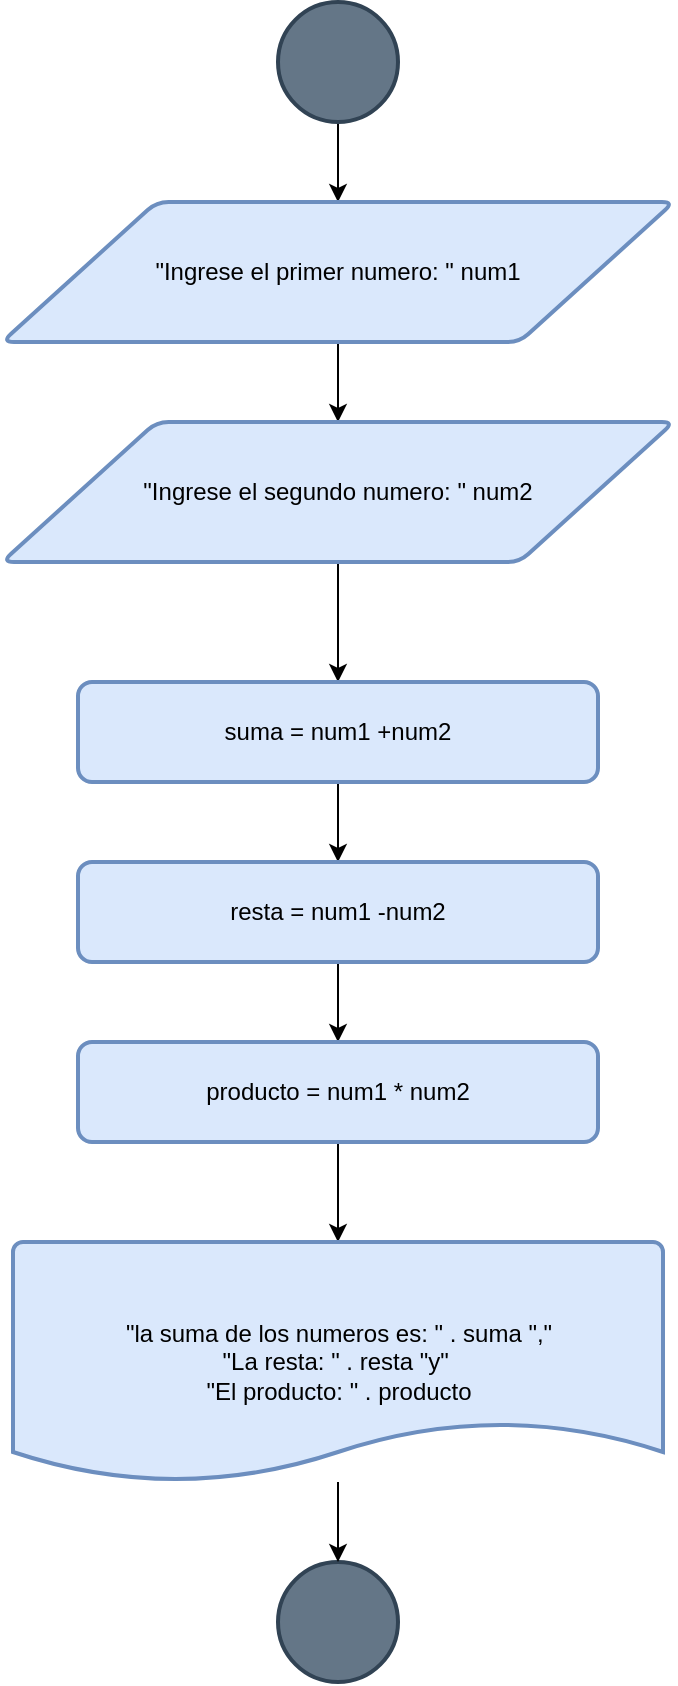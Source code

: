 <mxfile version="21.1.5" type="device">
  <diagram id="C5RBs43oDa-KdzZeNtuy" name="Page-1">
    <mxGraphModel dx="1050" dy="557" grid="1" gridSize="10" guides="1" tooltips="1" connect="1" arrows="1" fold="1" page="1" pageScale="1" pageWidth="827" pageHeight="1169" math="0" shadow="0">
      <root>
        <mxCell id="WIyWlLk6GJQsqaUBKTNV-0" />
        <mxCell id="WIyWlLk6GJQsqaUBKTNV-1" parent="WIyWlLk6GJQsqaUBKTNV-0" />
        <mxCell id="iFD7pqUHEpSrsd63a7Yv-10" style="edgeStyle=orthogonalEdgeStyle;rounded=0;orthogonalLoop=1;jettySize=auto;html=1;entryX=0.5;entryY=0;entryDx=0;entryDy=0;" edge="1" parent="WIyWlLk6GJQsqaUBKTNV-1" source="iFD7pqUHEpSrsd63a7Yv-1" target="iFD7pqUHEpSrsd63a7Yv-3">
          <mxGeometry relative="1" as="geometry" />
        </mxCell>
        <mxCell id="iFD7pqUHEpSrsd63a7Yv-1" value="" style="strokeWidth=2;html=1;shape=mxgraph.flowchart.start_2;whiteSpace=wrap;fillColor=#647687;fontColor=#ffffff;strokeColor=#314354;" vertex="1" parent="WIyWlLk6GJQsqaUBKTNV-1">
          <mxGeometry x="370" y="50" width="60" height="60" as="geometry" />
        </mxCell>
        <mxCell id="iFD7pqUHEpSrsd63a7Yv-2" value="" style="strokeWidth=2;html=1;shape=mxgraph.flowchart.start_2;whiteSpace=wrap;fillColor=#647687;fontColor=#ffffff;strokeColor=#314354;" vertex="1" parent="WIyWlLk6GJQsqaUBKTNV-1">
          <mxGeometry x="370" y="830" width="60" height="60" as="geometry" />
        </mxCell>
        <mxCell id="iFD7pqUHEpSrsd63a7Yv-11" style="edgeStyle=orthogonalEdgeStyle;rounded=0;orthogonalLoop=1;jettySize=auto;html=1;" edge="1" parent="WIyWlLk6GJQsqaUBKTNV-1" source="iFD7pqUHEpSrsd63a7Yv-3" target="iFD7pqUHEpSrsd63a7Yv-4">
          <mxGeometry relative="1" as="geometry" />
        </mxCell>
        <mxCell id="iFD7pqUHEpSrsd63a7Yv-3" value="&quot;Ingrese el primer numero: &quot; num1" style="shape=parallelogram;html=1;strokeWidth=2;perimeter=parallelogramPerimeter;whiteSpace=wrap;rounded=1;arcSize=12;size=0.23;fillColor=#dae8fc;strokeColor=#6c8ebf;" vertex="1" parent="WIyWlLk6GJQsqaUBKTNV-1">
          <mxGeometry x="232" y="150" width="336" height="70" as="geometry" />
        </mxCell>
        <mxCell id="iFD7pqUHEpSrsd63a7Yv-12" style="edgeStyle=orthogonalEdgeStyle;rounded=0;orthogonalLoop=1;jettySize=auto;html=1;" edge="1" parent="WIyWlLk6GJQsqaUBKTNV-1" source="iFD7pqUHEpSrsd63a7Yv-4" target="iFD7pqUHEpSrsd63a7Yv-5">
          <mxGeometry relative="1" as="geometry" />
        </mxCell>
        <mxCell id="iFD7pqUHEpSrsd63a7Yv-4" value="&quot;Ingrese el segundo numero: &quot; num2" style="shape=parallelogram;html=1;strokeWidth=2;perimeter=parallelogramPerimeter;whiteSpace=wrap;rounded=1;arcSize=12;size=0.23;fillColor=#dae8fc;strokeColor=#6c8ebf;" vertex="1" parent="WIyWlLk6GJQsqaUBKTNV-1">
          <mxGeometry x="232" y="260" width="336" height="70" as="geometry" />
        </mxCell>
        <mxCell id="iFD7pqUHEpSrsd63a7Yv-13" style="edgeStyle=orthogonalEdgeStyle;rounded=0;orthogonalLoop=1;jettySize=auto;html=1;" edge="1" parent="WIyWlLk6GJQsqaUBKTNV-1" source="iFD7pqUHEpSrsd63a7Yv-5" target="iFD7pqUHEpSrsd63a7Yv-6">
          <mxGeometry relative="1" as="geometry" />
        </mxCell>
        <mxCell id="iFD7pqUHEpSrsd63a7Yv-5" value="suma = num1 +num2" style="rounded=1;whiteSpace=wrap;html=1;absoluteArcSize=1;arcSize=14;strokeWidth=2;fillColor=#dae8fc;strokeColor=#6c8ebf;" vertex="1" parent="WIyWlLk6GJQsqaUBKTNV-1">
          <mxGeometry x="270" y="390" width="260" height="50" as="geometry" />
        </mxCell>
        <mxCell id="iFD7pqUHEpSrsd63a7Yv-14" style="edgeStyle=orthogonalEdgeStyle;rounded=0;orthogonalLoop=1;jettySize=auto;html=1;" edge="1" parent="WIyWlLk6GJQsqaUBKTNV-1" source="iFD7pqUHEpSrsd63a7Yv-6" target="iFD7pqUHEpSrsd63a7Yv-7">
          <mxGeometry relative="1" as="geometry" />
        </mxCell>
        <mxCell id="iFD7pqUHEpSrsd63a7Yv-6" value="resta = num1 -num2" style="rounded=1;whiteSpace=wrap;html=1;absoluteArcSize=1;arcSize=14;strokeWidth=2;fillColor=#dae8fc;strokeColor=#6c8ebf;" vertex="1" parent="WIyWlLk6GJQsqaUBKTNV-1">
          <mxGeometry x="270" y="480" width="260" height="50" as="geometry" />
        </mxCell>
        <mxCell id="iFD7pqUHEpSrsd63a7Yv-15" style="edgeStyle=orthogonalEdgeStyle;rounded=0;orthogonalLoop=1;jettySize=auto;html=1;" edge="1" parent="WIyWlLk6GJQsqaUBKTNV-1" source="iFD7pqUHEpSrsd63a7Yv-7" target="iFD7pqUHEpSrsd63a7Yv-9">
          <mxGeometry relative="1" as="geometry" />
        </mxCell>
        <mxCell id="iFD7pqUHEpSrsd63a7Yv-7" value="producto = num1 * num2" style="rounded=1;whiteSpace=wrap;html=1;absoluteArcSize=1;arcSize=14;strokeWidth=2;fillColor=#dae8fc;strokeColor=#6c8ebf;" vertex="1" parent="WIyWlLk6GJQsqaUBKTNV-1">
          <mxGeometry x="270" y="570" width="260" height="50" as="geometry" />
        </mxCell>
        <mxCell id="iFD7pqUHEpSrsd63a7Yv-16" style="edgeStyle=orthogonalEdgeStyle;rounded=0;orthogonalLoop=1;jettySize=auto;html=1;" edge="1" parent="WIyWlLk6GJQsqaUBKTNV-1" source="iFD7pqUHEpSrsd63a7Yv-9" target="iFD7pqUHEpSrsd63a7Yv-2">
          <mxGeometry relative="1" as="geometry" />
        </mxCell>
        <mxCell id="iFD7pqUHEpSrsd63a7Yv-9" value="&quot;la suma de los numeros es: &quot; . suma &quot;,&quot;&lt;br&gt;&quot;La resta: &quot; . resta &quot;y&quot;&amp;nbsp;&lt;br&gt;&quot;El producto: &quot; . producto" style="strokeWidth=2;html=1;shape=mxgraph.flowchart.document2;whiteSpace=wrap;size=0.25;fillColor=#dae8fc;strokeColor=#6c8ebf;" vertex="1" parent="WIyWlLk6GJQsqaUBKTNV-1">
          <mxGeometry x="237.5" y="670" width="325" height="120" as="geometry" />
        </mxCell>
      </root>
    </mxGraphModel>
  </diagram>
</mxfile>
